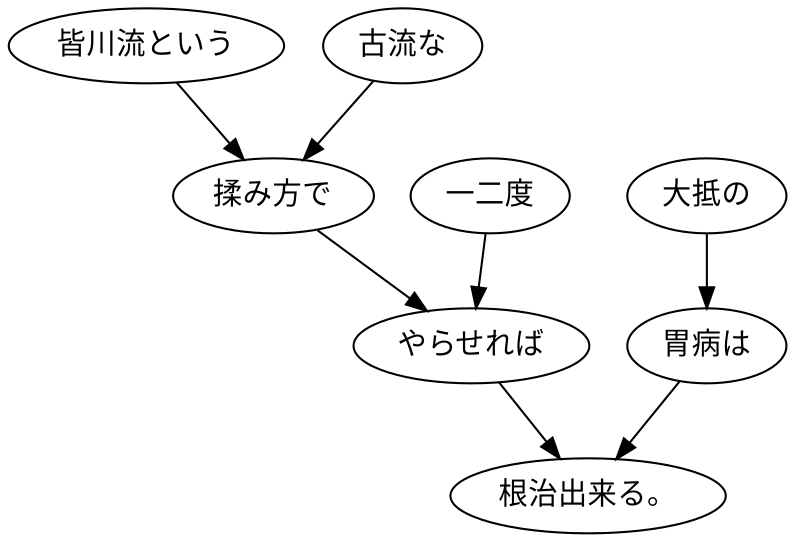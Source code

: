 digraph graph513 {
	node0 [label="皆川流という"];
	node1 [label="古流な"];
	node2 [label="揉み方で"];
	node3 [label="一二度"];
	node4 [label="やらせれば"];
	node5 [label="大抵の"];
	node6 [label="胃病は"];
	node7 [label="根治出来る。"];
	node0 -> node2;
	node1 -> node2;
	node2 -> node4;
	node3 -> node4;
	node4 -> node7;
	node5 -> node6;
	node6 -> node7;
}
